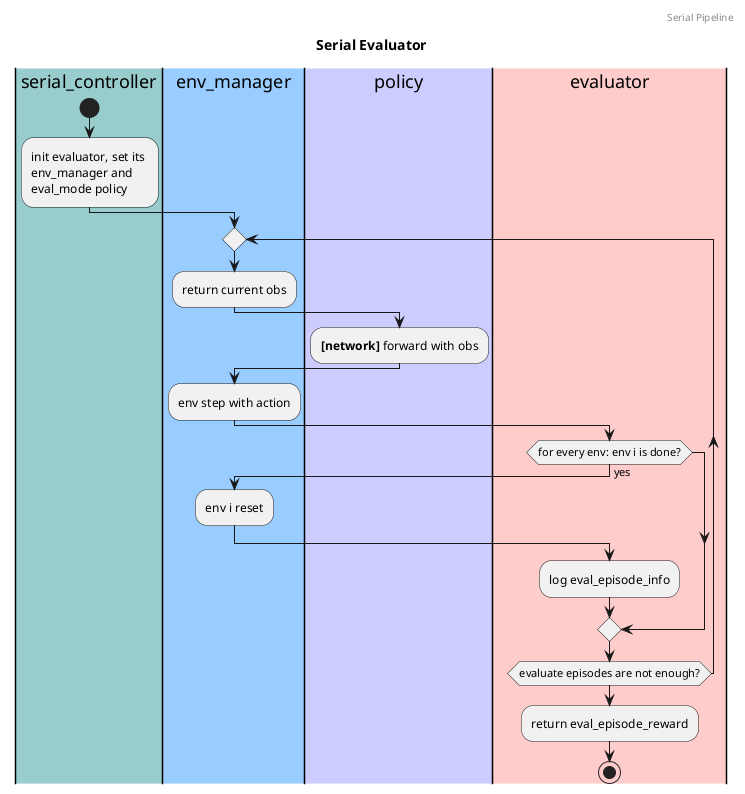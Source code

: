 @startuml serial_evaluator
header Serial Pipeline
title Serial Evaluator

|#99CCCC|serial_controller|
|#99CCFF|env_manager|
|#CCCCFF|policy|
|#FFCCCC|evaluator|

|#99CCCC|serial_controller|
start
:init evaluator, set its \nenv_manager and \neval_mode policy;
|#99CCFF|env_manager|
repeat
  :return current obs;
  |#CCCCFF|policy|
  :<b>[network]</b> forward with obs;
  |#99CCFF|env_manager|
  :env step with action;
  |#FFCCCC|evaluator|
  if (for every env: env i is done?) then (yes)
    |#99CCFF|env_manager|
    :env i reset;
    |#FFCCCC|evaluator|
    :log eval_episode_info;
  endif
repeat while (evaluate episodes are not enough?)
|#FFCCCC|evaluator|
:return eval_episode_reward;
stop
@enduml
